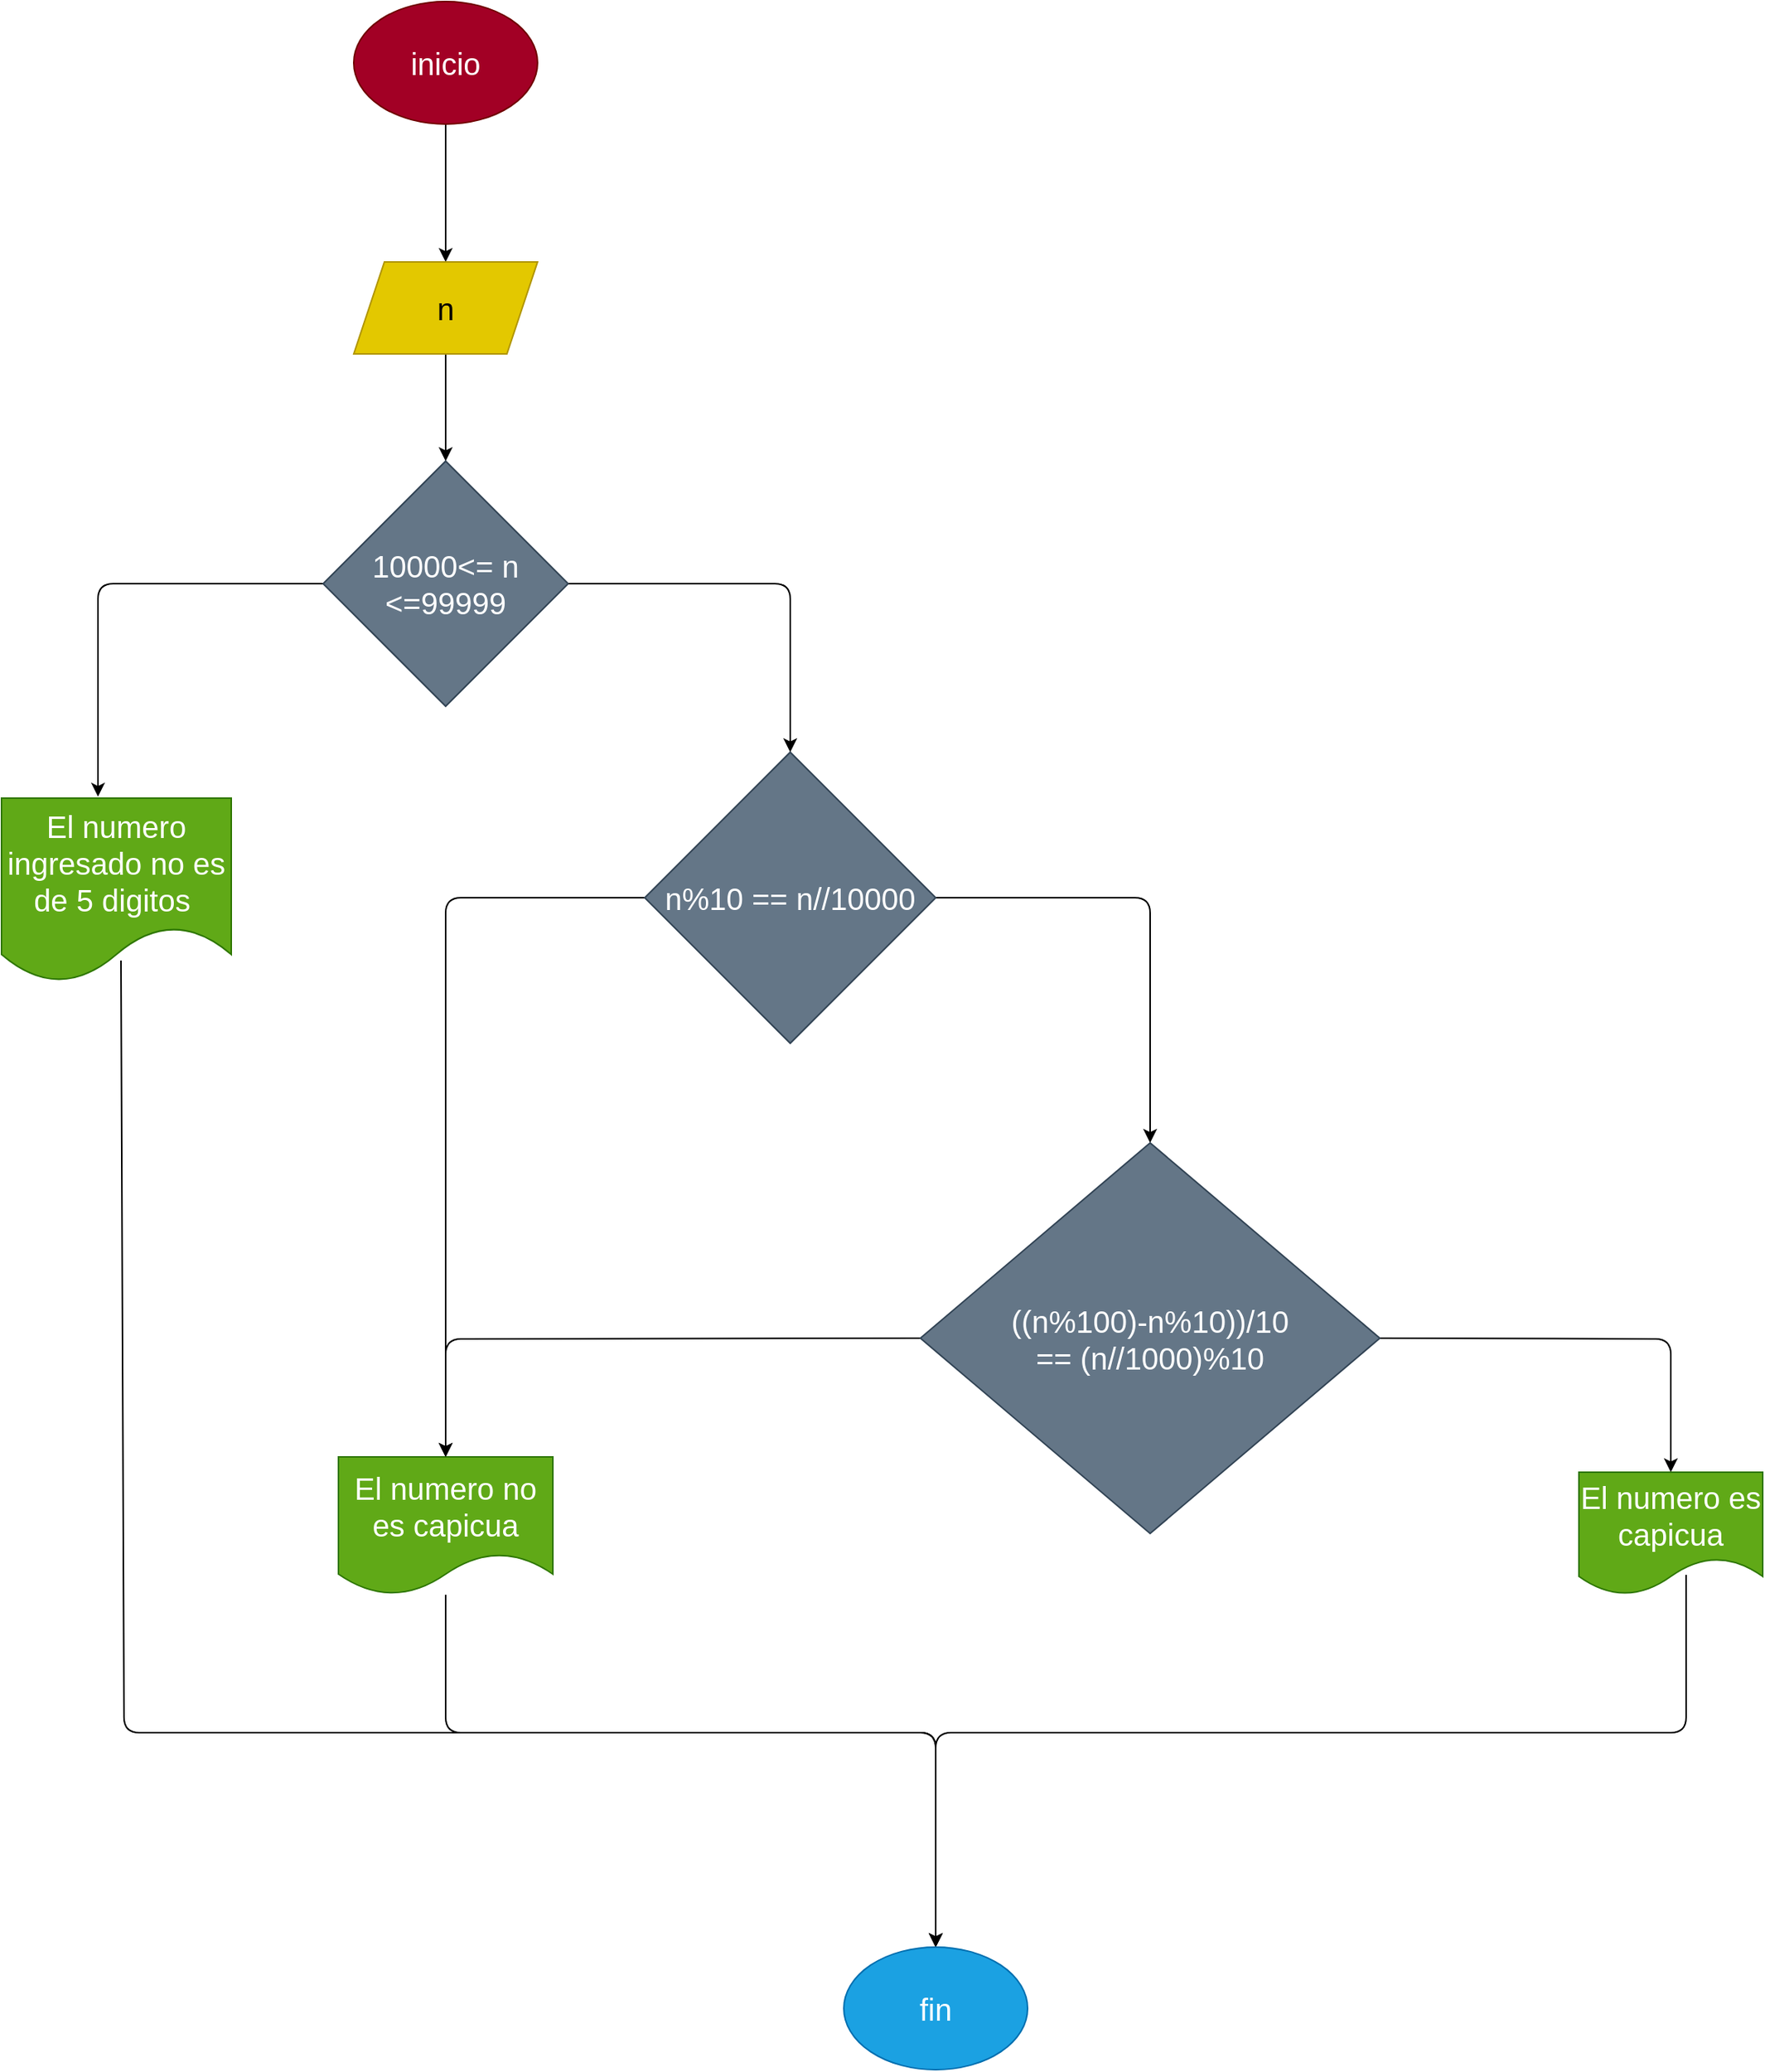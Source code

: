 <mxfile>
    <diagram id="ACdAGOo68wZp8PvEogln" name="Page-1">
        <mxGraphModel dx="1152" dy="534" grid="1" gridSize="10" guides="1" tooltips="1" connect="1" arrows="1" fold="1" page="1" pageScale="1" pageWidth="827" pageHeight="1169" math="0" shadow="0">
            <root>
                <mxCell id="0"/>
                <mxCell id="1" parent="0"/>
                <mxCell id="4" value="" style="edgeStyle=none;html=1;fontSize=20;" edge="1" parent="1" source="2" target="3">
                    <mxGeometry relative="1" as="geometry"/>
                </mxCell>
                <mxCell id="2" value="inicio" style="ellipse;whiteSpace=wrap;html=1;fontSize=20;fillColor=#a20025;fontColor=#ffffff;strokeColor=#6F0000;" vertex="1" parent="1">
                    <mxGeometry x="340" y="30" width="120" height="80" as="geometry"/>
                </mxCell>
                <mxCell id="8" value="" style="edgeStyle=none;html=1;fontSize=20;entryX=0.5;entryY=0;entryDx=0;entryDy=0;" edge="1" parent="1" source="3" target="7">
                    <mxGeometry relative="1" as="geometry"/>
                </mxCell>
                <mxCell id="3" value="n" style="shape=parallelogram;perimeter=parallelogramPerimeter;whiteSpace=wrap;html=1;fixedSize=1;fontSize=20;fillColor=#e3c800;fontColor=#000000;strokeColor=#B09500;" vertex="1" parent="1">
                    <mxGeometry x="340" y="200" width="120" height="60" as="geometry"/>
                </mxCell>
                <mxCell id="10" value="" style="edgeStyle=none;html=1;fontSize=20;entryX=0.42;entryY=-0.008;entryDx=0;entryDy=0;entryPerimeter=0;exitX=0;exitY=0.5;exitDx=0;exitDy=0;" edge="1" parent="1" source="7" target="9">
                    <mxGeometry relative="1" as="geometry">
                        <Array as="points">
                            <mxPoint x="173" y="410"/>
                        </Array>
                    </mxGeometry>
                </mxCell>
                <mxCell id="12" value="" style="edgeStyle=none;html=1;fontSize=20;entryX=0.5;entryY=0;entryDx=0;entryDy=0;exitX=1;exitY=0.5;exitDx=0;exitDy=0;" edge="1" parent="1" source="7" target="11">
                    <mxGeometry relative="1" as="geometry">
                        <Array as="points">
                            <mxPoint x="625" y="410"/>
                        </Array>
                    </mxGeometry>
                </mxCell>
                <mxCell id="7" value="10000&amp;lt;= n &amp;lt;=99999" style="rhombus;whiteSpace=wrap;html=1;fontSize=20;fillColor=#647687;fontColor=#ffffff;strokeColor=#314354;" vertex="1" parent="1">
                    <mxGeometry x="320" y="330" width="160" height="160" as="geometry"/>
                </mxCell>
                <mxCell id="25" style="edgeStyle=none;html=1;entryX=0.5;entryY=0;entryDx=0;entryDy=0;fontSize=20;exitX=0.52;exitY=0.883;exitDx=0;exitDy=0;exitPerimeter=0;" edge="1" parent="1" source="9" target="22">
                    <mxGeometry relative="1" as="geometry">
                        <Array as="points">
                            <mxPoint x="190" y="1160"/>
                            <mxPoint x="470" y="1160"/>
                            <mxPoint x="720" y="1160"/>
                        </Array>
                    </mxGeometry>
                </mxCell>
                <mxCell id="9" value="El numero ingresado no es de 5 digitos&amp;nbsp;" style="shape=document;whiteSpace=wrap;html=1;boundedLbl=1;fontSize=20;fillColor=#60a917;fontColor=#ffffff;strokeColor=#2D7600;" vertex="1" parent="1">
                    <mxGeometry x="110" y="550" width="150" height="120" as="geometry"/>
                </mxCell>
                <mxCell id="16" value="" style="edgeStyle=none;html=1;fontSize=20;exitX=0;exitY=0.5;exitDx=0;exitDy=0;entryX=0.5;entryY=0;entryDx=0;entryDy=0;" edge="1" parent="1" source="11" target="15">
                    <mxGeometry relative="1" as="geometry">
                        <Array as="points">
                            <mxPoint x="400" y="615"/>
                        </Array>
                    </mxGeometry>
                </mxCell>
                <mxCell id="18" value="" style="edgeStyle=none;html=1;fontSize=20;exitX=1;exitY=0.5;exitDx=0;exitDy=0;entryX=0.5;entryY=0;entryDx=0;entryDy=0;" edge="1" parent="1" source="11" target="17">
                    <mxGeometry relative="1" as="geometry">
                        <Array as="points">
                            <mxPoint x="860" y="615"/>
                        </Array>
                    </mxGeometry>
                </mxCell>
                <mxCell id="11" value="n%10 == n//10000" style="rhombus;whiteSpace=wrap;html=1;fontSize=20;fillColor=#647687;fontColor=#ffffff;strokeColor=#314354;" vertex="1" parent="1">
                    <mxGeometry x="530" y="520" width="190" height="190" as="geometry"/>
                </mxCell>
                <mxCell id="24" style="edgeStyle=none;html=1;entryX=0.5;entryY=0;entryDx=0;entryDy=0;fontSize=20;" edge="1" parent="1" source="15" target="22">
                    <mxGeometry relative="1" as="geometry">
                        <Array as="points">
                            <mxPoint x="400" y="1160"/>
                            <mxPoint x="720" y="1160"/>
                        </Array>
                    </mxGeometry>
                </mxCell>
                <mxCell id="15" value="El numero no es capicua" style="shape=document;whiteSpace=wrap;html=1;boundedLbl=1;fontSize=20;fillColor=#60a917;fontColor=#ffffff;strokeColor=#2D7600;" vertex="1" parent="1">
                    <mxGeometry x="330" y="980" width="140" height="90" as="geometry"/>
                </mxCell>
                <mxCell id="19" style="edgeStyle=none;html=1;fontSize=20;entryX=0.5;entryY=0;entryDx=0;entryDy=0;exitX=0;exitY=0.5;exitDx=0;exitDy=0;" edge="1" parent="1" source="17" target="15">
                    <mxGeometry relative="1" as="geometry">
                        <mxPoint x="390" y="902.5" as="targetPoint"/>
                        <Array as="points">
                            <mxPoint x="400" y="903"/>
                        </Array>
                    </mxGeometry>
                </mxCell>
                <mxCell id="21" value="" style="edgeStyle=none;html=1;fontSize=20;exitX=1;exitY=0.5;exitDx=0;exitDy=0;" edge="1" parent="1" source="17" target="20">
                    <mxGeometry relative="1" as="geometry">
                        <Array as="points">
                            <mxPoint x="1200" y="903"/>
                        </Array>
                    </mxGeometry>
                </mxCell>
                <mxCell id="17" value="((n%100)-n%10))/10 ==&amp;nbsp;(n//1000)%10" style="rhombus;whiteSpace=wrap;html=1;fontSize=20;fillColor=#647687;fontColor=#ffffff;strokeColor=#314354;" vertex="1" parent="1">
                    <mxGeometry x="710" y="775" width="300" height="255" as="geometry"/>
                </mxCell>
                <mxCell id="23" style="edgeStyle=none;html=1;entryX=0.5;entryY=0;entryDx=0;entryDy=0;fontSize=20;exitX=0.583;exitY=0.838;exitDx=0;exitDy=0;exitPerimeter=0;" edge="1" parent="1" source="20" target="22">
                    <mxGeometry relative="1" as="geometry">
                        <Array as="points">
                            <mxPoint x="1210" y="1160"/>
                            <mxPoint x="970" y="1160"/>
                            <mxPoint x="720" y="1160"/>
                        </Array>
                    </mxGeometry>
                </mxCell>
                <mxCell id="20" value="El numero es capicua" style="shape=document;whiteSpace=wrap;html=1;boundedLbl=1;fontSize=20;fillColor=#60a917;fontColor=#ffffff;strokeColor=#2D7600;" vertex="1" parent="1">
                    <mxGeometry x="1140" y="990" width="120" height="80" as="geometry"/>
                </mxCell>
                <mxCell id="22" value="fin" style="ellipse;whiteSpace=wrap;html=1;fontSize=20;fillColor=#1ba1e2;fontColor=#ffffff;strokeColor=#006EAF;" vertex="1" parent="1">
                    <mxGeometry x="660" y="1300" width="120" height="80" as="geometry"/>
                </mxCell>
            </root>
        </mxGraphModel>
    </diagram>
</mxfile>
